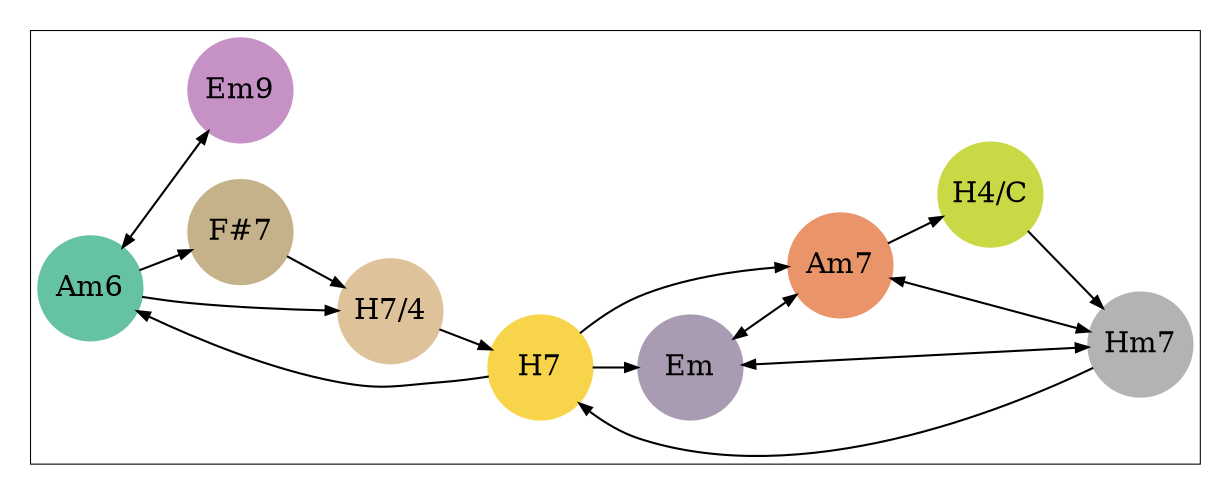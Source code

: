 digraph {
	graph [colorscheme=paired9 concentrate=true margin=0.2 nodesep=0.25 rankdir=LR ranksep=0.3]
	node [fixedsize=true height=0.7 shape=circle width=0.7]
	edge [arrowsize=0.6]
		Am6 [color="0.447464, 0.474227, 0.760784" style=filled]
		Am7 [color="0.053934, 0.545932, 0.916724" style=filled]
		Em [color="0.761791, 0.124472, 0.695963" style=filled]
		Em9 [color="0.834160, 0.263164, 0.777163" style=filled]
		"F#7" [color="0.112061, 0.301766, 0.774933" style=filled]
		"H4/C" [color="0.184241, 0.678869, 0.848597" style=filled]
		H7 [color="0.131490, 0.700242, 0.972411" style=filled]
		"H7/4" [color="0.098765, 0.311125, 0.868820" style=filled]
		Hm7 [color="0.000000, 0.000000, 0.701961" style=filled]
			Am6 -> Em9
			Am6 -> "F#7"
			Am6 -> "H7/4"
			Am7 -> Em
			Am7 -> "H4/C"
			Am7 -> Hm7
			Em -> Am7
			Em -> Hm7
			Em9 -> Am6
			"F#7" -> "H7/4"
			"H4/C" -> Hm7
			H7 -> Am6
			H7 -> Am7
			H7 -> Em
			"H7/4" -> H7
			Hm7 -> Am7
			Hm7 -> Em
			Hm7 -> H7
}